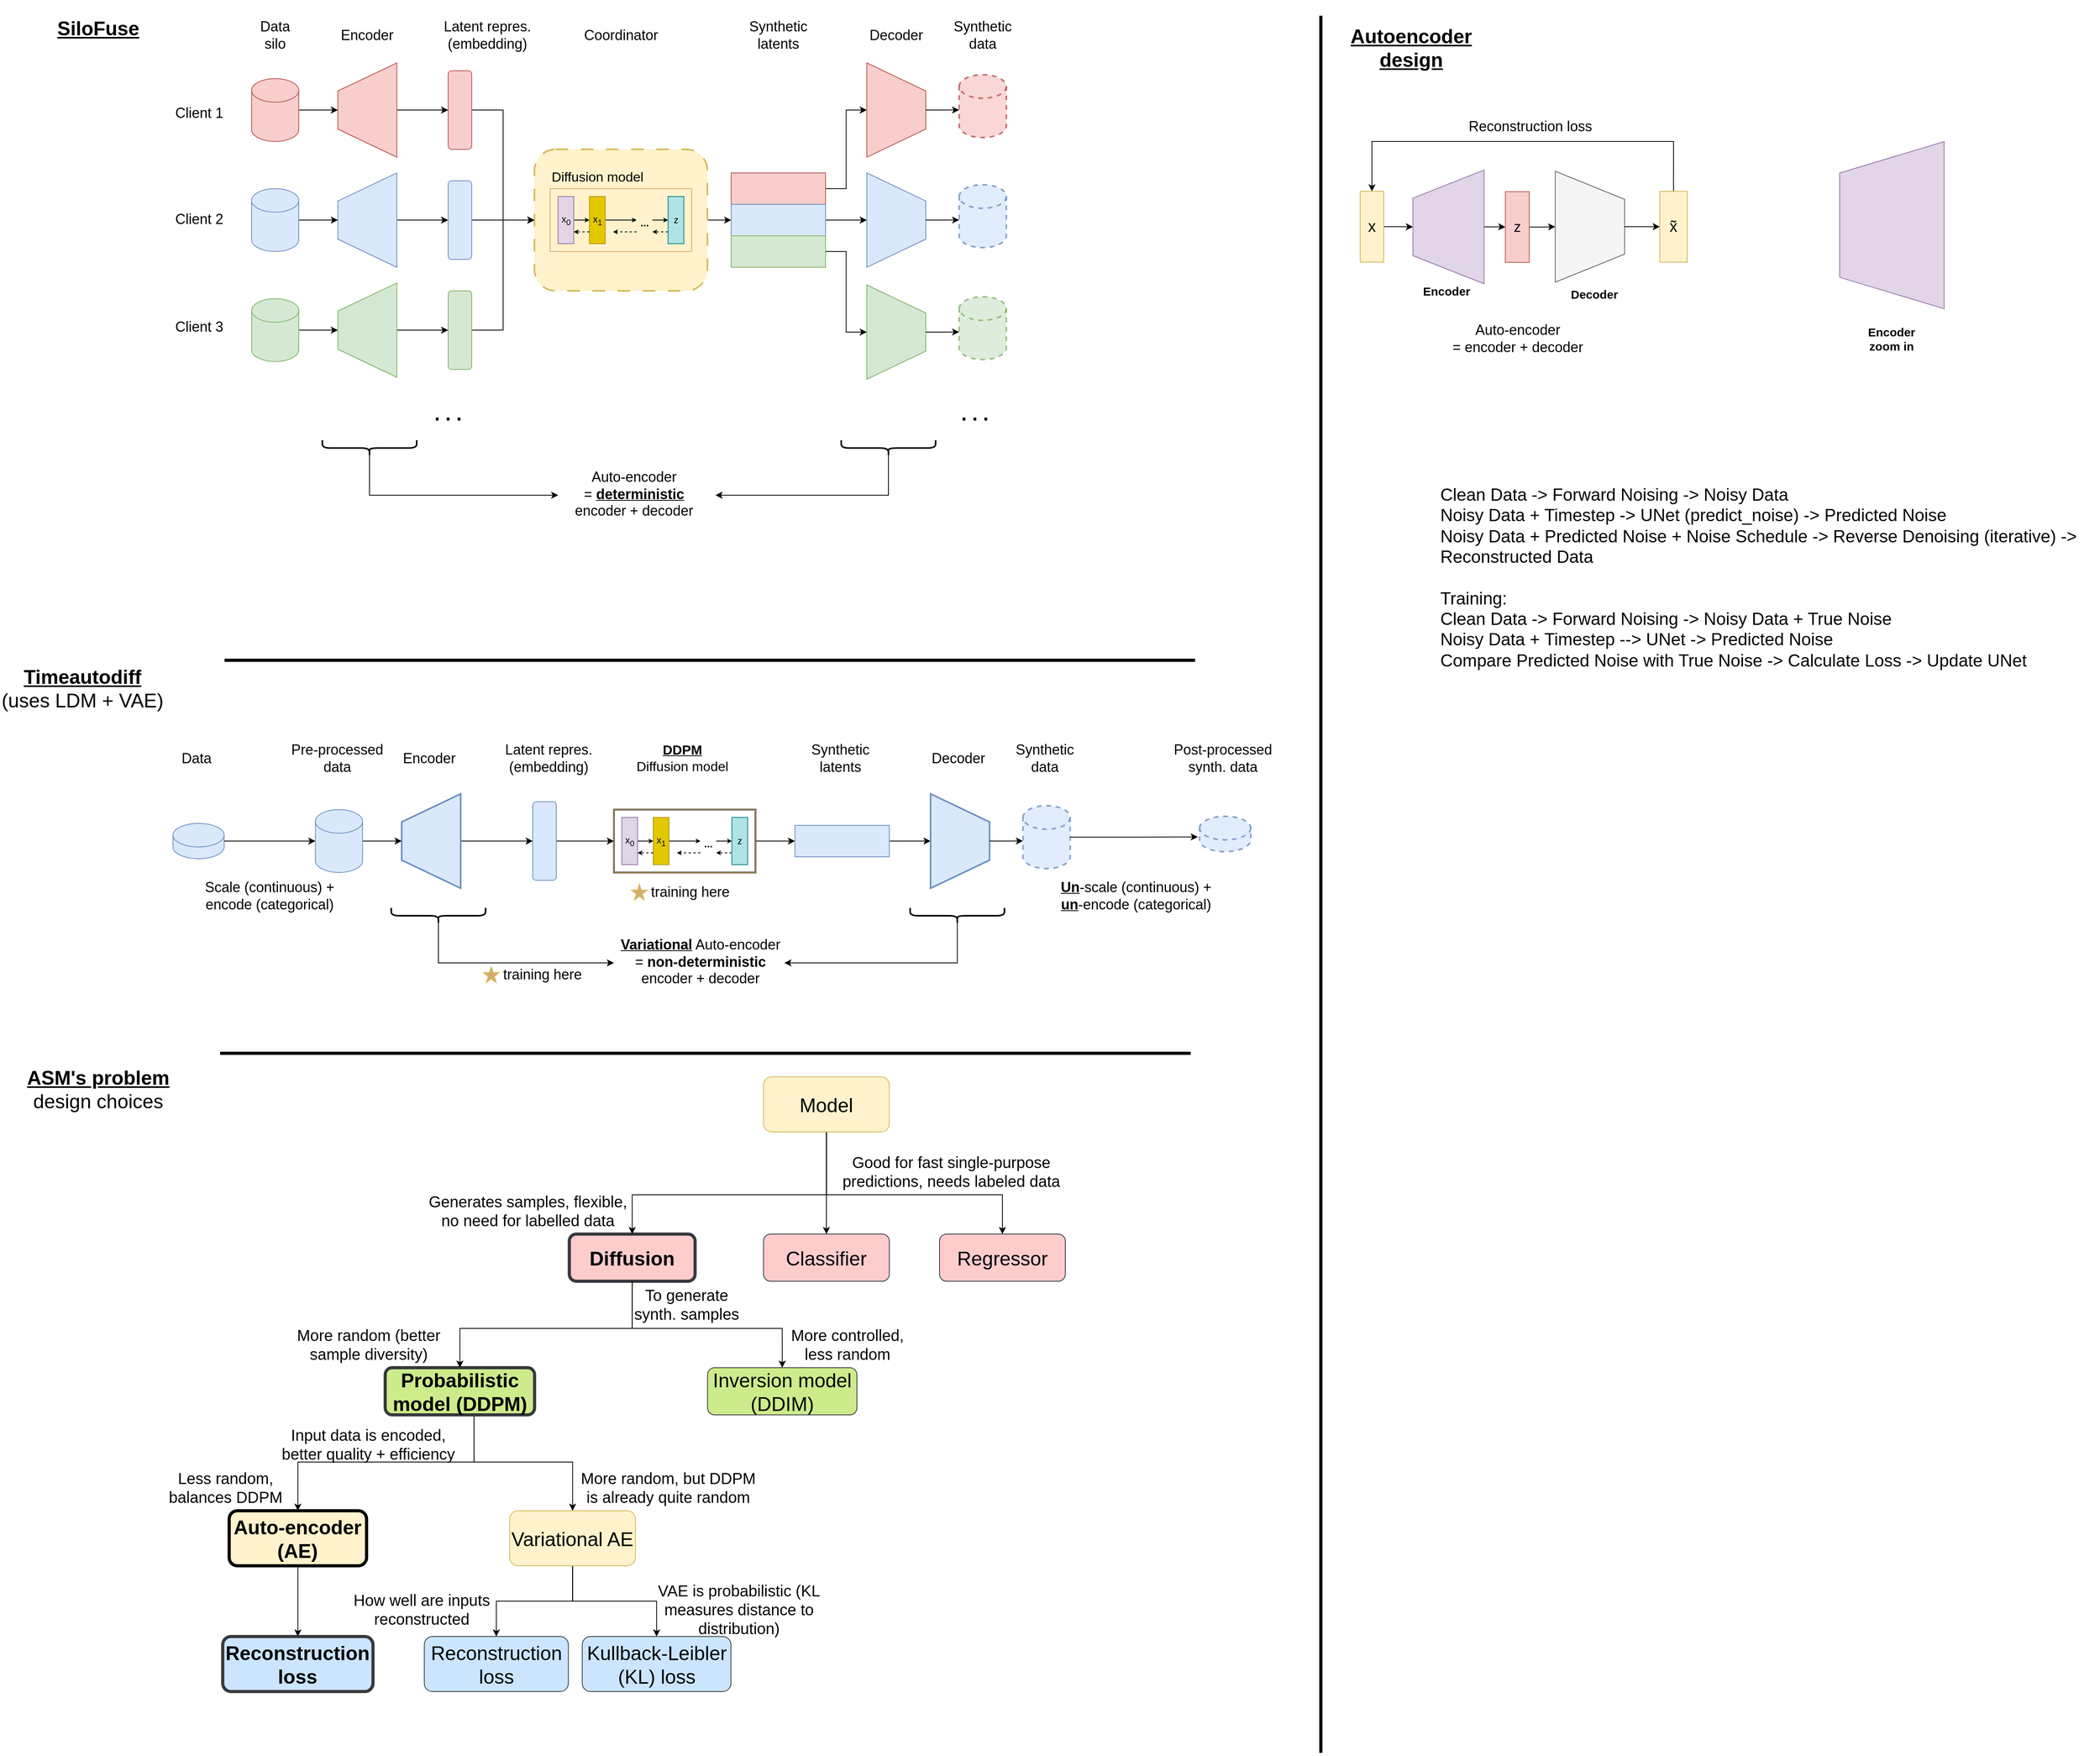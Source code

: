 <mxfile version="26.2.15">
  <diagram name="Page-1" id="JjwUheqJY2ZCm73Q5_2k">
    <mxGraphModel dx="1098" dy="3073" grid="1" gridSize="10" guides="1" tooltips="1" connect="1" arrows="1" fold="1" page="1" pageScale="1" pageWidth="3300" pageHeight="2339" math="0" shadow="0">
      <root>
        <mxCell id="0" />
        <mxCell id="1" parent="0" />
        <mxCell id="StZCGAJTF5gD0mND2wx7-11" style="edgeStyle=orthogonalEdgeStyle;rounded=0;orthogonalLoop=1;jettySize=auto;html=1;exitX=0.5;exitY=1;exitDx=0;exitDy=0;entryX=0;entryY=0.5;entryDx=0;entryDy=0;" parent="1" source="StZCGAJTF5gD0mND2wx7-1" target="StZCGAJTF5gD0mND2wx7-3" edge="1">
          <mxGeometry relative="1" as="geometry" />
        </mxCell>
        <mxCell id="StZCGAJTF5gD0mND2wx7-1" value="" style="shape=trapezoid;perimeter=trapezoidPerimeter;whiteSpace=wrap;html=1;fixedSize=1;fillColor=#f8cecc;rotation=-90;size=35.75;strokeColor=#b85450;" parent="1" vertex="1">
          <mxGeometry x="447.25" y="-2207.5" width="120" height="75" as="geometry" />
        </mxCell>
        <mxCell id="StZCGAJTF5gD0mND2wx7-10" style="edgeStyle=orthogonalEdgeStyle;rounded=0;orthogonalLoop=1;jettySize=auto;html=1;exitX=1;exitY=0.5;exitDx=0;exitDy=0;exitPerimeter=0;entryX=0.5;entryY=0;entryDx=0;entryDy=0;" parent="1" source="StZCGAJTF5gD0mND2wx7-2" target="StZCGAJTF5gD0mND2wx7-1" edge="1">
          <mxGeometry relative="1" as="geometry" />
        </mxCell>
        <mxCell id="StZCGAJTF5gD0mND2wx7-2" value="" style="shape=cylinder3;whiteSpace=wrap;html=1;boundedLbl=1;backgroundOutline=1;size=15;fillColor=#f8cecc;strokeColor=#b85450;" parent="1" vertex="1">
          <mxGeometry x="360" y="-2210" width="60" height="80" as="geometry" />
        </mxCell>
        <mxCell id="StZCGAJTF5gD0mND2wx7-31" style="edgeStyle=orthogonalEdgeStyle;rounded=0;orthogonalLoop=1;jettySize=auto;html=1;exitX=1;exitY=0.5;exitDx=0;exitDy=0;entryX=0;entryY=0.5;entryDx=0;entryDy=0;" parent="1" source="StZCGAJTF5gD0mND2wx7-3" target="StZCGAJTF5gD0mND2wx7-4" edge="1">
          <mxGeometry relative="1" as="geometry" />
        </mxCell>
        <mxCell id="StZCGAJTF5gD0mND2wx7-3" value="" style="rounded=1;whiteSpace=wrap;html=1;fillColor=#f8cecc;strokeColor=#b85450;" parent="1" vertex="1">
          <mxGeometry x="610" y="-2220" width="30" height="100" as="geometry" />
        </mxCell>
        <mxCell id="StZCGAJTF5gD0mND2wx7-32" style="edgeStyle=orthogonalEdgeStyle;rounded=0;orthogonalLoop=1;jettySize=auto;html=1;entryX=0;entryY=0.5;entryDx=0;entryDy=0;" parent="1" source="StZCGAJTF5gD0mND2wx7-4" target="StZCGAJTF5gD0mND2wx7-6" edge="1">
          <mxGeometry relative="1" as="geometry" />
        </mxCell>
        <mxCell id="StZCGAJTF5gD0mND2wx7-4" value="" style="rounded=1;whiteSpace=wrap;html=1;fillColor=#fff2cc;strokeColor=#d6b656;strokeWidth=2;dashed=1;dashPattern=8 8;" parent="1" vertex="1">
          <mxGeometry x="719.75" y="-2120" width="220" height="180" as="geometry" />
        </mxCell>
        <mxCell id="StZCGAJTF5gD0mND2wx7-34" style="edgeStyle=orthogonalEdgeStyle;rounded=0;orthogonalLoop=1;jettySize=auto;html=1;exitX=1;exitY=0.5;exitDx=0;exitDy=0;entryX=0.5;entryY=1;entryDx=0;entryDy=0;" parent="1" source="StZCGAJTF5gD0mND2wx7-5" target="StZCGAJTF5gD0mND2wx7-8" edge="1">
          <mxGeometry relative="1" as="geometry" />
        </mxCell>
        <mxCell id="StZCGAJTF5gD0mND2wx7-5" value="" style="rounded=0;whiteSpace=wrap;html=1;fillColor=#f8cecc;strokeColor=#b85450;" parent="1" vertex="1">
          <mxGeometry x="970" y="-2090" width="120" height="40" as="geometry" />
        </mxCell>
        <mxCell id="StZCGAJTF5gD0mND2wx7-33" style="edgeStyle=orthogonalEdgeStyle;rounded=0;orthogonalLoop=1;jettySize=auto;html=1;entryX=0.5;entryY=1;entryDx=0;entryDy=0;" parent="1" source="StZCGAJTF5gD0mND2wx7-6" target="StZCGAJTF5gD0mND2wx7-23" edge="1">
          <mxGeometry relative="1" as="geometry" />
        </mxCell>
        <mxCell id="StZCGAJTF5gD0mND2wx7-6" value="" style="rounded=0;whiteSpace=wrap;html=1;fillColor=#dae8fc;strokeColor=#6c8ebf;" parent="1" vertex="1">
          <mxGeometry x="970" y="-2050" width="120" height="40" as="geometry" />
        </mxCell>
        <mxCell id="StZCGAJTF5gD0mND2wx7-7" value="" style="rounded=0;whiteSpace=wrap;html=1;fillColor=#d5e8d4;strokeColor=#82b366;" parent="1" vertex="1">
          <mxGeometry x="970" y="-2010" width="120" height="40" as="geometry" />
        </mxCell>
        <mxCell id="StZCGAJTF5gD0mND2wx7-8" value="" style="shape=trapezoid;perimeter=trapezoidPerimeter;whiteSpace=wrap;html=1;fixedSize=1;fillColor=#f8cecc;rotation=90;size=35.75;strokeColor=#b85450;" parent="1" vertex="1">
          <mxGeometry x="1120" y="-2207.5" width="120" height="75" as="geometry" />
        </mxCell>
        <mxCell id="StZCGAJTF5gD0mND2wx7-9" value="" style="shape=cylinder3;whiteSpace=wrap;html=1;boundedLbl=1;backgroundOutline=1;size=15;fillColor=#f8cecc;strokeColor=#b85450;strokeWidth=2;dashed=1;opacity=80;" parent="1" vertex="1">
          <mxGeometry x="1260" y="-2215" width="60" height="80" as="geometry" />
        </mxCell>
        <mxCell id="StZCGAJTF5gD0mND2wx7-12" style="edgeStyle=orthogonalEdgeStyle;rounded=0;orthogonalLoop=1;jettySize=auto;html=1;exitX=0.5;exitY=0;exitDx=0;exitDy=0;entryX=0;entryY=0.561;entryDx=0;entryDy=0;entryPerimeter=0;" parent="1" source="StZCGAJTF5gD0mND2wx7-8" target="StZCGAJTF5gD0mND2wx7-9" edge="1">
          <mxGeometry relative="1" as="geometry" />
        </mxCell>
        <mxCell id="StZCGAJTF5gD0mND2wx7-13" style="edgeStyle=orthogonalEdgeStyle;rounded=0;orthogonalLoop=1;jettySize=auto;html=1;exitX=0.5;exitY=1;exitDx=0;exitDy=0;entryX=0;entryY=0.5;entryDx=0;entryDy=0;" parent="1" source="StZCGAJTF5gD0mND2wx7-14" target="StZCGAJTF5gD0mND2wx7-17" edge="1">
          <mxGeometry relative="1" as="geometry" />
        </mxCell>
        <mxCell id="StZCGAJTF5gD0mND2wx7-14" value="" style="shape=trapezoid;perimeter=trapezoidPerimeter;whiteSpace=wrap;html=1;fixedSize=1;fillColor=#dae8fc;rotation=-90;size=35.75;strokeColor=#6c8ebf;" parent="1" vertex="1">
          <mxGeometry x="447.25" y="-2067.5" width="120" height="75" as="geometry" />
        </mxCell>
        <mxCell id="StZCGAJTF5gD0mND2wx7-15" style="edgeStyle=orthogonalEdgeStyle;rounded=0;orthogonalLoop=1;jettySize=auto;html=1;exitX=1;exitY=0.5;exitDx=0;exitDy=0;exitPerimeter=0;entryX=0.5;entryY=0;entryDx=0;entryDy=0;" parent="1" source="StZCGAJTF5gD0mND2wx7-16" target="StZCGAJTF5gD0mND2wx7-14" edge="1">
          <mxGeometry relative="1" as="geometry" />
        </mxCell>
        <mxCell id="StZCGAJTF5gD0mND2wx7-16" value="" style="shape=cylinder3;whiteSpace=wrap;html=1;boundedLbl=1;backgroundOutline=1;size=15;fillColor=#dae8fc;strokeColor=#6c8ebf;" parent="1" vertex="1">
          <mxGeometry x="360" y="-2070" width="60" height="80" as="geometry" />
        </mxCell>
        <mxCell id="StZCGAJTF5gD0mND2wx7-29" style="edgeStyle=orthogonalEdgeStyle;rounded=0;orthogonalLoop=1;jettySize=auto;html=1;exitX=1;exitY=0.5;exitDx=0;exitDy=0;entryX=0;entryY=0.5;entryDx=0;entryDy=0;" parent="1" source="StZCGAJTF5gD0mND2wx7-17" target="StZCGAJTF5gD0mND2wx7-4" edge="1">
          <mxGeometry relative="1" as="geometry" />
        </mxCell>
        <mxCell id="StZCGAJTF5gD0mND2wx7-17" value="" style="rounded=1;whiteSpace=wrap;html=1;fillColor=#dae8fc;strokeColor=#6c8ebf;" parent="1" vertex="1">
          <mxGeometry x="610" y="-2080" width="30" height="100" as="geometry" />
        </mxCell>
        <mxCell id="StZCGAJTF5gD0mND2wx7-18" style="edgeStyle=orthogonalEdgeStyle;rounded=0;orthogonalLoop=1;jettySize=auto;html=1;exitX=0.5;exitY=1;exitDx=0;exitDy=0;entryX=0;entryY=0.5;entryDx=0;entryDy=0;fillColor=#d5e8d4;strokeColor=#000000;" parent="1" source="StZCGAJTF5gD0mND2wx7-19" target="StZCGAJTF5gD0mND2wx7-22" edge="1">
          <mxGeometry relative="1" as="geometry" />
        </mxCell>
        <mxCell id="StZCGAJTF5gD0mND2wx7-19" value="" style="shape=trapezoid;perimeter=trapezoidPerimeter;whiteSpace=wrap;html=1;fixedSize=1;fillColor=#d5e8d4;rotation=-90;size=35.75;strokeColor=#82b366;" parent="1" vertex="1">
          <mxGeometry x="447.25" y="-1927.5" width="120" height="75" as="geometry" />
        </mxCell>
        <mxCell id="StZCGAJTF5gD0mND2wx7-20" style="edgeStyle=orthogonalEdgeStyle;rounded=0;orthogonalLoop=1;jettySize=auto;html=1;exitX=1;exitY=0.5;exitDx=0;exitDy=0;exitPerimeter=0;entryX=0.5;entryY=0;entryDx=0;entryDy=0;fillColor=#d5e8d4;strokeColor=#000000;" parent="1" source="StZCGAJTF5gD0mND2wx7-21" target="StZCGAJTF5gD0mND2wx7-19" edge="1">
          <mxGeometry relative="1" as="geometry" />
        </mxCell>
        <mxCell id="StZCGAJTF5gD0mND2wx7-21" value="" style="shape=cylinder3;whiteSpace=wrap;html=1;boundedLbl=1;backgroundOutline=1;size=15;fillColor=#d5e8d4;strokeColor=#82b366;" parent="1" vertex="1">
          <mxGeometry x="360" y="-1930" width="60" height="80" as="geometry" />
        </mxCell>
        <mxCell id="StZCGAJTF5gD0mND2wx7-30" style="edgeStyle=orthogonalEdgeStyle;rounded=0;orthogonalLoop=1;jettySize=auto;html=1;exitX=1;exitY=0.5;exitDx=0;exitDy=0;entryX=0;entryY=0.5;entryDx=0;entryDy=0;" parent="1" source="StZCGAJTF5gD0mND2wx7-22" target="StZCGAJTF5gD0mND2wx7-4" edge="1">
          <mxGeometry relative="1" as="geometry" />
        </mxCell>
        <mxCell id="StZCGAJTF5gD0mND2wx7-22" value="" style="rounded=1;whiteSpace=wrap;html=1;fillColor=#d5e8d4;strokeColor=#82b366;" parent="1" vertex="1">
          <mxGeometry x="610" y="-1940" width="30" height="100" as="geometry" />
        </mxCell>
        <mxCell id="StZCGAJTF5gD0mND2wx7-23" value="" style="shape=trapezoid;perimeter=trapezoidPerimeter;whiteSpace=wrap;html=1;fixedSize=1;fillColor=#dae8fc;rotation=90;size=35.75;strokeColor=#6c8ebf;" parent="1" vertex="1">
          <mxGeometry x="1120" y="-2067.5" width="120" height="75" as="geometry" />
        </mxCell>
        <mxCell id="StZCGAJTF5gD0mND2wx7-24" value="" style="shape=cylinder3;whiteSpace=wrap;html=1;boundedLbl=1;backgroundOutline=1;size=15;fillColor=#dae8fc;strokeColor=#6c8ebf;dashed=1;strokeWidth=2;opacity=80;" parent="1" vertex="1">
          <mxGeometry x="1260" y="-2075" width="60" height="80" as="geometry" />
        </mxCell>
        <mxCell id="StZCGAJTF5gD0mND2wx7-25" style="edgeStyle=orthogonalEdgeStyle;rounded=0;orthogonalLoop=1;jettySize=auto;html=1;exitX=0.5;exitY=0;exitDx=0;exitDy=0;entryX=0;entryY=0.561;entryDx=0;entryDy=0;entryPerimeter=0;" parent="1" source="StZCGAJTF5gD0mND2wx7-23" target="StZCGAJTF5gD0mND2wx7-24" edge="1">
          <mxGeometry relative="1" as="geometry" />
        </mxCell>
        <mxCell id="StZCGAJTF5gD0mND2wx7-26" value="" style="shape=trapezoid;perimeter=trapezoidPerimeter;whiteSpace=wrap;html=1;fixedSize=1;fillColor=#d5e8d4;rotation=90;size=35.75;strokeColor=#82b366;" parent="1" vertex="1">
          <mxGeometry x="1120" y="-1925" width="120" height="75" as="geometry" />
        </mxCell>
        <mxCell id="StZCGAJTF5gD0mND2wx7-27" value="" style="shape=cylinder3;whiteSpace=wrap;html=1;boundedLbl=1;backgroundOutline=1;size=15;fillColor=#d5e8d4;strokeColor=#82b366;dashed=1;strokeWidth=2;opacity=80;" parent="1" vertex="1">
          <mxGeometry x="1260" y="-1932.5" width="60" height="80" as="geometry" />
        </mxCell>
        <mxCell id="StZCGAJTF5gD0mND2wx7-28" style="edgeStyle=orthogonalEdgeStyle;rounded=0;orthogonalLoop=1;jettySize=auto;html=1;exitX=0.5;exitY=0;exitDx=0;exitDy=0;entryX=0;entryY=0.561;entryDx=0;entryDy=0;entryPerimeter=0;" parent="1" source="StZCGAJTF5gD0mND2wx7-26" target="StZCGAJTF5gD0mND2wx7-27" edge="1">
          <mxGeometry relative="1" as="geometry" />
        </mxCell>
        <mxCell id="StZCGAJTF5gD0mND2wx7-35" style="edgeStyle=orthogonalEdgeStyle;rounded=0;orthogonalLoop=1;jettySize=auto;html=1;exitX=1;exitY=0.5;exitDx=0;exitDy=0;entryX=0.5;entryY=1;entryDx=0;entryDy=0;" parent="1" source="StZCGAJTF5gD0mND2wx7-7" target="StZCGAJTF5gD0mND2wx7-26" edge="1">
          <mxGeometry relative="1" as="geometry" />
        </mxCell>
        <mxCell id="StZCGAJTF5gD0mND2wx7-37" value="&lt;font style=&quot;font-size: 18px;&quot;&gt;Data silo&lt;/font&gt;" style="text;html=1;align=center;verticalAlign=middle;whiteSpace=wrap;rounded=0;" parent="1" vertex="1">
          <mxGeometry x="360" y="-2280" width="60" height="30" as="geometry" />
        </mxCell>
        <mxCell id="StZCGAJTF5gD0mND2wx7-38" value="&lt;font style=&quot;font-size: 18px;&quot;&gt;Encoder&lt;/font&gt;" style="text;html=1;align=center;verticalAlign=middle;whiteSpace=wrap;rounded=0;" parent="1" vertex="1">
          <mxGeometry x="447.25" y="-2280" width="120" height="30" as="geometry" />
        </mxCell>
        <mxCell id="StZCGAJTF5gD0mND2wx7-39" value="&lt;font style=&quot;font-size: 18px;&quot;&gt;Latent repres. (embedding)&lt;/font&gt;" style="text;html=1;align=center;verticalAlign=middle;whiteSpace=wrap;rounded=0;" parent="1" vertex="1">
          <mxGeometry x="599.75" y="-2280" width="120" height="30" as="geometry" />
        </mxCell>
        <mxCell id="StZCGAJTF5gD0mND2wx7-40" value="&lt;font style=&quot;font-size: 18px;&quot;&gt;Coordinator&lt;/font&gt;" style="text;html=1;align=center;verticalAlign=middle;whiteSpace=wrap;rounded=0;" parent="1" vertex="1">
          <mxGeometry x="769.75" y="-2280" width="120" height="30" as="geometry" />
        </mxCell>
        <mxCell id="StZCGAJTF5gD0mND2wx7-41" value="&lt;font style=&quot;font-size: 18px;&quot;&gt;Synthetic latents&lt;/font&gt;" style="text;html=1;align=center;verticalAlign=middle;whiteSpace=wrap;rounded=0;" parent="1" vertex="1">
          <mxGeometry x="970" y="-2280" width="120" height="30" as="geometry" />
        </mxCell>
        <mxCell id="StZCGAJTF5gD0mND2wx7-42" value="&lt;font style=&quot;font-size: 18px;&quot;&gt;Decoder&lt;/font&gt;" style="text;html=1;align=center;verticalAlign=middle;whiteSpace=wrap;rounded=0;" parent="1" vertex="1">
          <mxGeometry x="1120" y="-2280" width="120" height="30" as="geometry" />
        </mxCell>
        <mxCell id="StZCGAJTF5gD0mND2wx7-43" value="&lt;font style=&quot;font-size: 18px;&quot;&gt;Synthetic data&lt;/font&gt;" style="text;html=1;align=center;verticalAlign=middle;whiteSpace=wrap;rounded=0;" parent="1" vertex="1">
          <mxGeometry x="1235" y="-2280" width="110" height="30" as="geometry" />
        </mxCell>
        <mxCell id="StZCGAJTF5gD0mND2wx7-45" value="&lt;font style=&quot;font-size: 18px;&quot;&gt;Auto-encoder&lt;/font&gt;&lt;div&gt;&lt;font style=&quot;font-size: 18px;&quot;&gt;= encoder + decoder&lt;/font&gt;&lt;/div&gt;" style="text;html=1;align=center;verticalAlign=middle;whiteSpace=wrap;rounded=0;" parent="1" vertex="1">
          <mxGeometry x="1883.59" y="-1904.67" width="172.56" height="52.17" as="geometry" />
        </mxCell>
        <mxCell id="StZCGAJTF5gD0mND2wx7-55" value="&lt;font style=&quot;font-size: 25px;&quot;&gt;&lt;b style=&quot;&quot;&gt;. . .&lt;/b&gt;&lt;/font&gt;" style="text;html=1;align=center;verticalAlign=middle;whiteSpace=wrap;rounded=0;" parent="1" vertex="1">
          <mxGeometry x="580" y="-1800" width="60" height="30" as="geometry" />
        </mxCell>
        <mxCell id="StZCGAJTF5gD0mND2wx7-56" value="&lt;font style=&quot;font-size: 25px;&quot;&gt;&lt;b style=&quot;&quot;&gt;. . .&lt;/b&gt;&lt;/font&gt;" style="text;html=1;align=center;verticalAlign=middle;whiteSpace=wrap;rounded=0;" parent="1" vertex="1">
          <mxGeometry x="1250" y="-1800" width="60" height="30" as="geometry" />
        </mxCell>
        <mxCell id="StZCGAJTF5gD0mND2wx7-71" value="" style="group" parent="1" vertex="1" connectable="0">
          <mxGeometry x="739.75" y="-2070" width="180" height="80" as="geometry" />
        </mxCell>
        <mxCell id="StZCGAJTF5gD0mND2wx7-69" value="" style="rounded=0;whiteSpace=wrap;html=1;fillColor=none;strokeColor=#D5AE6B;" parent="StZCGAJTF5gD0mND2wx7-71" vertex="1">
          <mxGeometry width="180" height="80" as="geometry" />
        </mxCell>
        <mxCell id="StZCGAJTF5gD0mND2wx7-62" style="edgeStyle=orthogonalEdgeStyle;rounded=0;orthogonalLoop=1;jettySize=auto;html=1;entryX=0;entryY=0.5;entryDx=0;entryDy=0;startSize=6;endSize=3;" parent="StZCGAJTF5gD0mND2wx7-71" source="StZCGAJTF5gD0mND2wx7-57" target="StZCGAJTF5gD0mND2wx7-58" edge="1">
          <mxGeometry relative="1" as="geometry" />
        </mxCell>
        <mxCell id="StZCGAJTF5gD0mND2wx7-57" value="x&lt;sub&gt;0&lt;/sub&gt;" style="rounded=0;whiteSpace=wrap;html=1;fillColor=#e1d5e7;strokeColor=#9673a6;" parent="StZCGAJTF5gD0mND2wx7-71" vertex="1">
          <mxGeometry x="10" y="10" width="20" height="60" as="geometry" />
        </mxCell>
        <mxCell id="StZCGAJTF5gD0mND2wx7-63" style="edgeStyle=orthogonalEdgeStyle;rounded=0;orthogonalLoop=1;jettySize=auto;html=1;entryX=0;entryY=0.5;entryDx=0;entryDy=0;endSize=3;" parent="StZCGAJTF5gD0mND2wx7-71" source="StZCGAJTF5gD0mND2wx7-58" edge="1">
          <mxGeometry relative="1" as="geometry">
            <mxPoint x="110" y="40" as="targetPoint" />
          </mxGeometry>
        </mxCell>
        <mxCell id="StZCGAJTF5gD0mND2wx7-58" value="x&lt;sub&gt;1&lt;/sub&gt;" style="rounded=0;whiteSpace=wrap;html=1;fillColor=#e3c800;strokeColor=#B09500;fontColor=#000000;" parent="StZCGAJTF5gD0mND2wx7-71" vertex="1">
          <mxGeometry x="50" y="10" width="20" height="60" as="geometry" />
        </mxCell>
        <mxCell id="StZCGAJTF5gD0mND2wx7-64" style="edgeStyle=orthogonalEdgeStyle;rounded=0;orthogonalLoop=1;jettySize=auto;html=1;exitX=1;exitY=0.5;exitDx=0;exitDy=0;entryX=0;entryY=0.5;entryDx=0;entryDy=0;endSize=3;" parent="StZCGAJTF5gD0mND2wx7-71" target="StZCGAJTF5gD0mND2wx7-60" edge="1">
          <mxGeometry relative="1" as="geometry">
            <mxPoint x="130" y="40" as="sourcePoint" />
          </mxGeometry>
        </mxCell>
        <mxCell id="StZCGAJTF5gD0mND2wx7-66" style="edgeStyle=orthogonalEdgeStyle;rounded=0;orthogonalLoop=1;jettySize=auto;html=1;exitX=0;exitY=0.75;exitDx=0;exitDy=0;dashed=1;endSize=3;" parent="StZCGAJTF5gD0mND2wx7-71" edge="1">
          <mxGeometry relative="1" as="geometry">
            <mxPoint x="130" y="54.957" as="targetPoint" />
            <mxPoint x="150" y="55" as="sourcePoint" />
          </mxGeometry>
        </mxCell>
        <mxCell id="StZCGAJTF5gD0mND2wx7-60" value="z" style="rounded=0;whiteSpace=wrap;html=1;fillColor=#b0e3e6;strokeColor=#0e8088;" parent="StZCGAJTF5gD0mND2wx7-71" vertex="1">
          <mxGeometry x="150" y="10" width="20" height="60" as="geometry" />
        </mxCell>
        <mxCell id="StZCGAJTF5gD0mND2wx7-65" value="&lt;font style=&quot;font-size: 13px;&quot;&gt;&lt;b style=&quot;&quot;&gt;...&lt;/b&gt;&lt;/font&gt;" style="text;html=1;align=center;verticalAlign=middle;whiteSpace=wrap;rounded=0;" parent="StZCGAJTF5gD0mND2wx7-71" vertex="1">
          <mxGeometry x="110" y="30" width="20" height="25" as="geometry" />
        </mxCell>
        <mxCell id="StZCGAJTF5gD0mND2wx7-67" style="edgeStyle=orthogonalEdgeStyle;rounded=0;orthogonalLoop=1;jettySize=auto;html=1;dashed=1;endSize=3;" parent="StZCGAJTF5gD0mND2wx7-71" edge="1">
          <mxGeometry relative="1" as="geometry">
            <mxPoint x="80" y="54.997" as="targetPoint" />
            <mxPoint x="110" y="55" as="sourcePoint" />
          </mxGeometry>
        </mxCell>
        <mxCell id="StZCGAJTF5gD0mND2wx7-68" style="edgeStyle=orthogonalEdgeStyle;rounded=0;orthogonalLoop=1;jettySize=auto;html=1;exitX=0;exitY=0.75;exitDx=0;exitDy=0;dashed=1;endSize=3;" parent="StZCGAJTF5gD0mND2wx7-71" edge="1">
          <mxGeometry relative="1" as="geometry">
            <mxPoint x="30" y="54.997" as="targetPoint" />
            <mxPoint x="50" y="55.04" as="sourcePoint" />
          </mxGeometry>
        </mxCell>
        <mxCell id="StZCGAJTF5gD0mND2wx7-72" value="&lt;font style=&quot;line-height: 100%; font-size: 17px;&quot;&gt;Diffusion model&lt;/font&gt;" style="text;html=1;align=center;verticalAlign=middle;whiteSpace=wrap;rounded=0;" parent="1" vertex="1">
          <mxGeometry x="739.75" y="-2100" width="120.25" height="30" as="geometry" />
        </mxCell>
        <mxCell id="StZCGAJTF5gD0mND2wx7-73" value="&lt;font style=&quot;font-size: 18px;&quot;&gt;Client 1&lt;/font&gt;" style="text;html=1;align=center;verticalAlign=middle;whiteSpace=wrap;rounded=0;" parent="1" vertex="1">
          <mxGeometry x="260" y="-2181.25" width="67.37" height="30" as="geometry" />
        </mxCell>
        <mxCell id="StZCGAJTF5gD0mND2wx7-74" value="&lt;font style=&quot;font-size: 18px;&quot;&gt;Client 2&lt;/font&gt;" style="text;html=1;align=center;verticalAlign=middle;whiteSpace=wrap;rounded=0;" parent="1" vertex="1">
          <mxGeometry x="260" y="-2046.25" width="67.37" height="30" as="geometry" />
        </mxCell>
        <mxCell id="StZCGAJTF5gD0mND2wx7-75" value="&lt;font style=&quot;font-size: 18px;&quot;&gt;Client 3&lt;/font&gt;" style="text;html=1;align=center;verticalAlign=middle;whiteSpace=wrap;rounded=0;" parent="1" vertex="1">
          <mxGeometry x="260" y="-1908.75" width="67.37" height="30" as="geometry" />
        </mxCell>
        <mxCell id="ApuEfaeunSIdCrskBRzv-7" style="edgeStyle=orthogonalEdgeStyle;rounded=0;orthogonalLoop=1;jettySize=auto;html=1;entryX=0.5;entryY=1;entryDx=0;entryDy=0;" edge="1" parent="1" source="FcWg5_FiKRuBWlP4FQt--7" target="StZCGAJTF5gD0mND2wx7-47">
          <mxGeometry relative="1" as="geometry" />
        </mxCell>
        <mxCell id="FcWg5_FiKRuBWlP4FQt--7" value="&lt;font style=&quot;font-size: 18px;&quot;&gt;z&lt;/font&gt;" style="rounded=0;whiteSpace=wrap;html=1;fillColor=#f8cecc;strokeColor=#b85450;" parent="1" vertex="1">
          <mxGeometry x="1954.69" y="-2066.14" width="30.36" height="90" as="geometry" />
        </mxCell>
        <mxCell id="ApuEfaeunSIdCrskBRzv-3" style="edgeStyle=orthogonalEdgeStyle;rounded=0;orthogonalLoop=1;jettySize=auto;html=1;entryX=0.5;entryY=0;entryDx=0;entryDy=0;" edge="1" parent="1" source="FcWg5_FiKRuBWlP4FQt--10" target="StZCGAJTF5gD0mND2wx7-46">
          <mxGeometry relative="1" as="geometry" />
        </mxCell>
        <mxCell id="FcWg5_FiKRuBWlP4FQt--10" value="&lt;font style=&quot;font-size: 20px;&quot;&gt;x&lt;/font&gt;" style="rounded=0;whiteSpace=wrap;html=1;fillColor=#fff2cc;strokeColor=#d6b656;fontSize=18;" parent="1" vertex="1">
          <mxGeometry x="1770" y="-2066.57" width="30" height="90" as="geometry" />
        </mxCell>
        <mxCell id="FcWg5_FiKRuBWlP4FQt--15" style="edgeStyle=orthogonalEdgeStyle;rounded=0;orthogonalLoop=1;jettySize=auto;html=1;exitX=0.1;exitY=0.5;exitDx=0;exitDy=0;exitPerimeter=0;" parent="1" source="FcWg5_FiKRuBWlP4FQt--12" edge="1">
          <mxGeometry relative="1" as="geometry">
            <mxPoint x="750" y="-1680" as="targetPoint" />
            <Array as="points">
              <mxPoint x="510" y="-1680" />
            </Array>
          </mxGeometry>
        </mxCell>
        <mxCell id="FcWg5_FiKRuBWlP4FQt--12" value="" style="shape=curlyBracket;whiteSpace=wrap;html=1;rounded=1;labelPosition=left;verticalLabelPosition=middle;align=right;verticalAlign=middle;rotation=-90;strokeWidth=2;" parent="1" vertex="1">
          <mxGeometry x="500" y="-1800" width="20" height="120" as="geometry" />
        </mxCell>
        <mxCell id="FcWg5_FiKRuBWlP4FQt--16" style="edgeStyle=orthogonalEdgeStyle;rounded=0;orthogonalLoop=1;jettySize=auto;html=1;exitX=0.1;exitY=0.5;exitDx=0;exitDy=0;exitPerimeter=0;" parent="1" source="FcWg5_FiKRuBWlP4FQt--14" edge="1">
          <mxGeometry relative="1" as="geometry">
            <mxPoint x="950" y="-1680" as="targetPoint" />
            <Array as="points">
              <mxPoint x="1170" y="-1680" />
            </Array>
          </mxGeometry>
        </mxCell>
        <mxCell id="FcWg5_FiKRuBWlP4FQt--14" value="" style="shape=curlyBracket;whiteSpace=wrap;html=1;rounded=1;labelPosition=left;verticalLabelPosition=middle;align=right;verticalAlign=middle;rotation=-90;strokeWidth=2;" parent="1" vertex="1">
          <mxGeometry x="1160" y="-1800" width="20" height="120" as="geometry" />
        </mxCell>
        <mxCell id="FcWg5_FiKRuBWlP4FQt--17" value="&lt;font style=&quot;font-size: 18px;&quot;&gt;Auto-encoder&lt;/font&gt;&lt;div&gt;&lt;font style=&quot;font-size: 18px;&quot;&gt;= &lt;b&gt;&lt;u&gt;deterministic&lt;/u&gt;&lt;/b&gt; encoder + decoder&lt;/font&gt;&lt;/div&gt;" style="text;html=1;align=center;verticalAlign=middle;whiteSpace=wrap;rounded=0;" parent="1" vertex="1">
          <mxGeometry x="759.75" y="-1707.34" width="172.56" height="52.17" as="geometry" />
        </mxCell>
        <mxCell id="FcWg5_FiKRuBWlP4FQt--27" style="edgeStyle=orthogonalEdgeStyle;rounded=0;orthogonalLoop=1;jettySize=auto;html=1;entryX=0;entryY=0.5;entryDx=0;entryDy=0;exitX=1;exitY=0.5;exitDx=0;exitDy=0;" parent="1" source="FcWg5_FiKRuBWlP4FQt--64" target="FcWg5_FiKRuBWlP4FQt--32" edge="1">
          <mxGeometry relative="1" as="geometry">
            <mxPoint x="1020.89" y="-1239.968" as="sourcePoint" />
          </mxGeometry>
        </mxCell>
        <mxCell id="FcWg5_FiKRuBWlP4FQt--31" style="edgeStyle=orthogonalEdgeStyle;rounded=0;orthogonalLoop=1;jettySize=auto;html=1;entryX=0.5;entryY=1;entryDx=0;entryDy=0;" parent="1" source="FcWg5_FiKRuBWlP4FQt--32" target="FcWg5_FiKRuBWlP4FQt--49" edge="1">
          <mxGeometry relative="1" as="geometry" />
        </mxCell>
        <mxCell id="FcWg5_FiKRuBWlP4FQt--32" value="" style="rounded=0;whiteSpace=wrap;html=1;fillColor=#dae8fc;strokeColor=#6c8ebf;" parent="1" vertex="1">
          <mxGeometry x="1051.14" y="-1260" width="120" height="40" as="geometry" />
        </mxCell>
        <mxCell id="FcWg5_FiKRuBWlP4FQt--37" style="edgeStyle=orthogonalEdgeStyle;rounded=0;orthogonalLoop=1;jettySize=auto;html=1;exitX=0.5;exitY=1;exitDx=0;exitDy=0;entryX=0;entryY=0.5;entryDx=0;entryDy=0;" parent="1" source="FcWg5_FiKRuBWlP4FQt--38" target="FcWg5_FiKRuBWlP4FQt--42" edge="1">
          <mxGeometry relative="1" as="geometry" />
        </mxCell>
        <mxCell id="FcWg5_FiKRuBWlP4FQt--38" value="" style="shape=trapezoid;perimeter=trapezoidPerimeter;whiteSpace=wrap;html=1;fixedSize=1;fillColor=#dae8fc;rotation=-90;size=35.75;strokeColor=#6c8ebf;strokeWidth=2;" parent="1" vertex="1">
          <mxGeometry x="528.39" y="-1277.5" width="120" height="75" as="geometry" />
        </mxCell>
        <mxCell id="FcWg5_FiKRuBWlP4FQt--39" style="edgeStyle=orthogonalEdgeStyle;rounded=0;orthogonalLoop=1;jettySize=auto;html=1;exitX=1;exitY=0.5;exitDx=0;exitDy=0;exitPerimeter=0;entryX=0.5;entryY=0;entryDx=0;entryDy=0;" parent="1" source="FcWg5_FiKRuBWlP4FQt--40" target="FcWg5_FiKRuBWlP4FQt--38" edge="1">
          <mxGeometry relative="1" as="geometry" />
        </mxCell>
        <mxCell id="FcWg5_FiKRuBWlP4FQt--40" value="" style="shape=cylinder3;whiteSpace=wrap;html=1;boundedLbl=1;backgroundOutline=1;size=15;fillColor=#dae8fc;strokeColor=#6c8ebf;" parent="1" vertex="1">
          <mxGeometry x="441.14" y="-1280" width="60" height="80" as="geometry" />
        </mxCell>
        <mxCell id="FcWg5_FiKRuBWlP4FQt--41" style="edgeStyle=orthogonalEdgeStyle;rounded=0;orthogonalLoop=1;jettySize=auto;html=1;exitX=1;exitY=0.5;exitDx=0;exitDy=0;entryX=0;entryY=0.5;entryDx=0;entryDy=0;" parent="1" source="FcWg5_FiKRuBWlP4FQt--42" target="FcWg5_FiKRuBWlP4FQt--64" edge="1">
          <mxGeometry relative="1" as="geometry">
            <mxPoint x="800.89" y="-1240" as="targetPoint" />
          </mxGeometry>
        </mxCell>
        <mxCell id="FcWg5_FiKRuBWlP4FQt--42" value="" style="rounded=1;whiteSpace=wrap;html=1;fillColor=#dae8fc;strokeColor=#6c8ebf;" parent="1" vertex="1">
          <mxGeometry x="717.61" y="-1290" width="30" height="100" as="geometry" />
        </mxCell>
        <mxCell id="FcWg5_FiKRuBWlP4FQt--49" value="" style="shape=trapezoid;perimeter=trapezoidPerimeter;whiteSpace=wrap;html=1;fixedSize=1;fillColor=#dae8fc;rotation=90;size=35.75;strokeColor=#6c8ebf;strokeWidth=2;" parent="1" vertex="1">
          <mxGeometry x="1201.14" y="-1277.5" width="120" height="75" as="geometry" />
        </mxCell>
        <mxCell id="FcWg5_FiKRuBWlP4FQt--50" value="" style="shape=cylinder3;whiteSpace=wrap;html=1;boundedLbl=1;backgroundOutline=1;size=15;fillColor=#dae8fc;strokeColor=#6c8ebf;dashed=1;strokeWidth=2;opacity=80;" parent="1" vertex="1">
          <mxGeometry x="1341.14" y="-1285" width="60" height="80" as="geometry" />
        </mxCell>
        <mxCell id="FcWg5_FiKRuBWlP4FQt--51" style="edgeStyle=orthogonalEdgeStyle;rounded=0;orthogonalLoop=1;jettySize=auto;html=1;exitX=0.5;exitY=0;exitDx=0;exitDy=0;entryX=0;entryY=0.561;entryDx=0;entryDy=0;entryPerimeter=0;" parent="1" source="FcWg5_FiKRuBWlP4FQt--49" target="FcWg5_FiKRuBWlP4FQt--50" edge="1">
          <mxGeometry relative="1" as="geometry" />
        </mxCell>
        <mxCell id="FcWg5_FiKRuBWlP4FQt--56" value="&lt;font style=&quot;font-size: 18px;&quot;&gt;Pre-processed&lt;br&gt;data&lt;/font&gt;" style="text;html=1;align=center;verticalAlign=middle;whiteSpace=wrap;rounded=0;" parent="1" vertex="1">
          <mxGeometry x="401.81" y="-1360" width="133.53" height="30" as="geometry" />
        </mxCell>
        <mxCell id="FcWg5_FiKRuBWlP4FQt--57" value="&lt;font style=&quot;font-size: 18px;&quot;&gt;Encoder&lt;/font&gt;" style="text;html=1;align=center;verticalAlign=middle;whiteSpace=wrap;rounded=0;" parent="1" vertex="1">
          <mxGeometry x="525.83" y="-1360" width="120" height="30" as="geometry" />
        </mxCell>
        <mxCell id="FcWg5_FiKRuBWlP4FQt--58" value="&lt;font style=&quot;font-size: 18px;&quot;&gt;Latent repres. (embedding)&lt;/font&gt;" style="text;html=1;align=center;verticalAlign=middle;whiteSpace=wrap;rounded=0;fontFamily=Helvetica;fontSize=12;fontColor=default;" parent="1" vertex="1">
          <mxGeometry x="678.33" y="-1360" width="120" height="30" as="geometry" />
        </mxCell>
        <mxCell id="FcWg5_FiKRuBWlP4FQt--59" value="&lt;span style=&quot;font-size: 17px;&quot;&gt;&lt;b&gt;&lt;u&gt;DDPM&lt;/u&gt;&lt;/b&gt; Diffusion model&lt;/span&gt;" style="text;html=1;align=center;verticalAlign=middle;whiteSpace=wrap;rounded=0;" parent="1" vertex="1">
          <mxGeometry x="848.33" y="-1360" width="120" height="30" as="geometry" />
        </mxCell>
        <mxCell id="FcWg5_FiKRuBWlP4FQt--60" value="&lt;font style=&quot;font-size: 18px;&quot;&gt;Synthetic latents&lt;/font&gt;" style="text;html=1;align=center;verticalAlign=middle;whiteSpace=wrap;rounded=0;" parent="1" vertex="1">
          <mxGeometry x="1048.58" y="-1360" width="120" height="30" as="geometry" />
        </mxCell>
        <mxCell id="FcWg5_FiKRuBWlP4FQt--61" value="&lt;font style=&quot;font-size: 18px;&quot;&gt;Decoder&lt;/font&gt;" style="text;html=1;align=center;verticalAlign=middle;whiteSpace=wrap;rounded=0;" parent="1" vertex="1">
          <mxGeometry x="1198.58" y="-1360" width="120" height="30" as="geometry" />
        </mxCell>
        <mxCell id="FcWg5_FiKRuBWlP4FQt--62" value="&lt;font style=&quot;font-size: 18px;&quot;&gt;Synthetic data&lt;/font&gt;" style="text;html=1;align=center;verticalAlign=middle;whiteSpace=wrap;rounded=0;" parent="1" vertex="1">
          <mxGeometry x="1313.58" y="-1360" width="110" height="30" as="geometry" />
        </mxCell>
        <mxCell id="FcWg5_FiKRuBWlP4FQt--63" value="" style="group;strokeWidth=2;strokeColor=default;" parent="1" vertex="1" connectable="0">
          <mxGeometry x="820.89" y="-1280" width="180" height="80" as="geometry" />
        </mxCell>
        <mxCell id="FcWg5_FiKRuBWlP4FQt--64" value="" style="rounded=0;whiteSpace=wrap;html=1;fillColor=none;strokeColor=#D5AE6B;" parent="FcWg5_FiKRuBWlP4FQt--63" vertex="1">
          <mxGeometry width="180" height="80" as="geometry" />
        </mxCell>
        <mxCell id="FcWg5_FiKRuBWlP4FQt--65" style="edgeStyle=orthogonalEdgeStyle;rounded=0;orthogonalLoop=1;jettySize=auto;html=1;entryX=0;entryY=0.5;entryDx=0;entryDy=0;startSize=6;endSize=3;" parent="FcWg5_FiKRuBWlP4FQt--63" source="FcWg5_FiKRuBWlP4FQt--66" target="FcWg5_FiKRuBWlP4FQt--68" edge="1">
          <mxGeometry relative="1" as="geometry" />
        </mxCell>
        <mxCell id="FcWg5_FiKRuBWlP4FQt--66" value="x&lt;sub&gt;0&lt;/sub&gt;" style="rounded=0;whiteSpace=wrap;html=1;fillColor=#e1d5e7;strokeColor=#9673a6;" parent="FcWg5_FiKRuBWlP4FQt--63" vertex="1">
          <mxGeometry x="10" y="10" width="20" height="60" as="geometry" />
        </mxCell>
        <mxCell id="FcWg5_FiKRuBWlP4FQt--67" style="edgeStyle=orthogonalEdgeStyle;rounded=0;orthogonalLoop=1;jettySize=auto;html=1;entryX=0;entryY=0.5;entryDx=0;entryDy=0;endSize=3;" parent="FcWg5_FiKRuBWlP4FQt--63" source="FcWg5_FiKRuBWlP4FQt--68" edge="1">
          <mxGeometry relative="1" as="geometry">
            <mxPoint x="110" y="40" as="targetPoint" />
          </mxGeometry>
        </mxCell>
        <mxCell id="FcWg5_FiKRuBWlP4FQt--68" value="x&lt;sub&gt;1&lt;/sub&gt;" style="rounded=0;whiteSpace=wrap;html=1;fillColor=#e3c800;strokeColor=#B09500;fontColor=#000000;" parent="FcWg5_FiKRuBWlP4FQt--63" vertex="1">
          <mxGeometry x="50" y="10" width="20" height="60" as="geometry" />
        </mxCell>
        <mxCell id="FcWg5_FiKRuBWlP4FQt--69" style="edgeStyle=orthogonalEdgeStyle;rounded=0;orthogonalLoop=1;jettySize=auto;html=1;exitX=1;exitY=0.5;exitDx=0;exitDy=0;entryX=0;entryY=0.5;entryDx=0;entryDy=0;endSize=3;" parent="FcWg5_FiKRuBWlP4FQt--63" target="FcWg5_FiKRuBWlP4FQt--71" edge="1">
          <mxGeometry relative="1" as="geometry">
            <mxPoint x="130" y="40" as="sourcePoint" />
          </mxGeometry>
        </mxCell>
        <mxCell id="FcWg5_FiKRuBWlP4FQt--70" style="edgeStyle=orthogonalEdgeStyle;rounded=0;orthogonalLoop=1;jettySize=auto;html=1;exitX=0;exitY=0.75;exitDx=0;exitDy=0;dashed=1;endSize=3;" parent="FcWg5_FiKRuBWlP4FQt--63" edge="1">
          <mxGeometry relative="1" as="geometry">
            <mxPoint x="130" y="54.957" as="targetPoint" />
            <mxPoint x="150" y="55" as="sourcePoint" />
          </mxGeometry>
        </mxCell>
        <mxCell id="FcWg5_FiKRuBWlP4FQt--71" value="z" style="rounded=0;whiteSpace=wrap;html=1;fillColor=#b0e3e6;strokeColor=#0e8088;" parent="FcWg5_FiKRuBWlP4FQt--63" vertex="1">
          <mxGeometry x="150" y="10" width="20" height="60" as="geometry" />
        </mxCell>
        <mxCell id="FcWg5_FiKRuBWlP4FQt--72" value="&lt;font style=&quot;font-size: 13px;&quot;&gt;&lt;b style=&quot;&quot;&gt;...&lt;/b&gt;&lt;/font&gt;" style="text;html=1;align=center;verticalAlign=middle;whiteSpace=wrap;rounded=0;" parent="FcWg5_FiKRuBWlP4FQt--63" vertex="1">
          <mxGeometry x="110" y="30" width="20" height="25" as="geometry" />
        </mxCell>
        <mxCell id="FcWg5_FiKRuBWlP4FQt--73" style="edgeStyle=orthogonalEdgeStyle;rounded=0;orthogonalLoop=1;jettySize=auto;html=1;dashed=1;endSize=3;" parent="FcWg5_FiKRuBWlP4FQt--63" edge="1">
          <mxGeometry relative="1" as="geometry">
            <mxPoint x="80" y="54.997" as="targetPoint" />
            <mxPoint x="110" y="55" as="sourcePoint" />
          </mxGeometry>
        </mxCell>
        <mxCell id="FcWg5_FiKRuBWlP4FQt--74" style="edgeStyle=orthogonalEdgeStyle;rounded=0;orthogonalLoop=1;jettySize=auto;html=1;exitX=0;exitY=0.75;exitDx=0;exitDy=0;dashed=1;endSize=3;" parent="FcWg5_FiKRuBWlP4FQt--63" edge="1">
          <mxGeometry relative="1" as="geometry">
            <mxPoint x="30" y="54.997" as="targetPoint" />
            <mxPoint x="50" y="55.04" as="sourcePoint" />
          </mxGeometry>
        </mxCell>
        <mxCell id="FcWg5_FiKRuBWlP4FQt--81" value="&lt;font style=&quot;font-size: 25px;&quot;&gt;&lt;b style=&quot;&quot;&gt;&lt;u style=&quot;&quot;&gt;Timeautodiff&lt;/u&gt;&lt;/b&gt;&lt;/font&gt;&lt;div&gt;&lt;font style=&quot;font-size: 25px;&quot;&gt;(uses LDM + VAE)&lt;/font&gt;&lt;/div&gt;" style="text;html=1;align=center;verticalAlign=middle;whiteSpace=wrap;rounded=0;" parent="1" vertex="1">
          <mxGeometry x="40" y="-1470" width="210" height="70" as="geometry" />
        </mxCell>
        <mxCell id="FcWg5_FiKRuBWlP4FQt--82" value="&lt;font style=&quot;font-size: 25px;&quot;&gt;&lt;b style=&quot;&quot;&gt;&lt;u style=&quot;&quot;&gt;SiloFuse&lt;/u&gt;&lt;/b&gt;&lt;/font&gt;" style="text;html=1;align=center;verticalAlign=middle;whiteSpace=wrap;rounded=0;" parent="1" vertex="1">
          <mxGeometry x="80" y="-2310" width="170" height="70" as="geometry" />
        </mxCell>
        <mxCell id="FcWg5_FiKRuBWlP4FQt--83" value="" style="shape=cylinder3;whiteSpace=wrap;html=1;boundedLbl=1;backgroundOutline=1;size=15;fillColor=#dae8fc;strokeColor=#6c8ebf;" parent="1" vertex="1">
          <mxGeometry x="260" y="-1262.5" width="65.12" height="45" as="geometry" />
        </mxCell>
        <mxCell id="FcWg5_FiKRuBWlP4FQt--84" style="edgeStyle=orthogonalEdgeStyle;rounded=0;orthogonalLoop=1;jettySize=auto;html=1;entryX=0;entryY=0.5;entryDx=0;entryDy=0;entryPerimeter=0;" parent="1" source="FcWg5_FiKRuBWlP4FQt--83" target="FcWg5_FiKRuBWlP4FQt--40" edge="1">
          <mxGeometry relative="1" as="geometry" />
        </mxCell>
        <mxCell id="FcWg5_FiKRuBWlP4FQt--85" value="&lt;font style=&quot;font-size: 18px;&quot;&gt;Data&lt;/font&gt;" style="text;html=1;align=center;verticalAlign=middle;whiteSpace=wrap;rounded=0;" parent="1" vertex="1">
          <mxGeometry x="260" y="-1360" width="60" height="30" as="geometry" />
        </mxCell>
        <mxCell id="FcWg5_FiKRuBWlP4FQt--86" value="" style="shape=cylinder3;whiteSpace=wrap;html=1;boundedLbl=1;backgroundOutline=1;size=15;fillColor=#dae8fc;strokeColor=#6c8ebf;dashed=1;strokeWidth=2;opacity=80;" parent="1" vertex="1">
          <mxGeometry x="1565.73" y="-1271.5" width="65.12" height="45" as="geometry" />
        </mxCell>
        <mxCell id="FcWg5_FiKRuBWlP4FQt--87" style="edgeStyle=orthogonalEdgeStyle;rounded=0;orthogonalLoop=1;jettySize=auto;html=1;entryX=-0.034;entryY=0.584;entryDx=0;entryDy=0;entryPerimeter=0;" parent="1" source="FcWg5_FiKRuBWlP4FQt--50" target="FcWg5_FiKRuBWlP4FQt--86" edge="1">
          <mxGeometry relative="1" as="geometry" />
        </mxCell>
        <mxCell id="FcWg5_FiKRuBWlP4FQt--88" value="&lt;font style=&quot;font-size: 18px;&quot;&gt;Post-processed synth. data&lt;/font&gt;" style="text;html=1;align=center;verticalAlign=middle;whiteSpace=wrap;rounded=0;" parent="1" vertex="1">
          <mxGeometry x="1530" y="-1360" width="131.47" height="30" as="geometry" />
        </mxCell>
        <mxCell id="FcWg5_FiKRuBWlP4FQt--91" style="edgeStyle=orthogonalEdgeStyle;rounded=0;orthogonalLoop=1;jettySize=auto;html=1;exitX=0.1;exitY=0.5;exitDx=0;exitDy=0;exitPerimeter=0;" parent="1" source="FcWg5_FiKRuBWlP4FQt--92" target="FcWg5_FiKRuBWlP4FQt--95" edge="1">
          <mxGeometry relative="1" as="geometry">
            <mxPoint x="797.61" y="-1085" as="targetPoint" />
            <Array as="points">
              <mxPoint x="597.61" y="-1085" />
            </Array>
          </mxGeometry>
        </mxCell>
        <mxCell id="FcWg5_FiKRuBWlP4FQt--92" value="" style="shape=curlyBracket;whiteSpace=wrap;html=1;rounded=1;labelPosition=left;verticalLabelPosition=middle;align=right;verticalAlign=middle;rotation=-90;strokeWidth=2;" parent="1" vertex="1">
          <mxGeometry x="587.61" y="-1205" width="20" height="120" as="geometry" />
        </mxCell>
        <mxCell id="FcWg5_FiKRuBWlP4FQt--93" style="edgeStyle=orthogonalEdgeStyle;rounded=0;orthogonalLoop=1;jettySize=auto;html=1;exitX=0.1;exitY=0.5;exitDx=0;exitDy=0;exitPerimeter=0;" parent="1" source="FcWg5_FiKRuBWlP4FQt--94" edge="1">
          <mxGeometry relative="1" as="geometry">
            <mxPoint x="1037.61" y="-1085" as="targetPoint" />
            <Array as="points">
              <mxPoint x="1257.61" y="-1085" />
            </Array>
          </mxGeometry>
        </mxCell>
        <mxCell id="FcWg5_FiKRuBWlP4FQt--94" value="" style="shape=curlyBracket;whiteSpace=wrap;html=1;rounded=1;labelPosition=left;verticalLabelPosition=middle;align=right;verticalAlign=middle;rotation=-90;strokeWidth=2;" parent="1" vertex="1">
          <mxGeometry x="1247.61" y="-1205" width="20" height="120" as="geometry" />
        </mxCell>
        <mxCell id="FcWg5_FiKRuBWlP4FQt--95" value="&lt;font style=&quot;font-size: 18px;&quot;&gt;&lt;b&gt;&lt;u&gt;Variational&lt;/u&gt;&lt;/b&gt; Auto-encoder&lt;/font&gt;&lt;div&gt;&lt;font style=&quot;font-size: 18px;&quot;&gt;= &lt;b&gt;non-deterministic &lt;/b&gt;encoder + decoder&lt;/font&gt;&lt;/div&gt;" style="text;html=1;align=center;verticalAlign=middle;whiteSpace=wrap;rounded=0;" parent="1" vertex="1">
          <mxGeometry x="820.89" y="-1112.17" width="220" height="52.17" as="geometry" />
        </mxCell>
        <mxCell id="FcWg5_FiKRuBWlP4FQt--96" value="" style="verticalLabelPosition=bottom;verticalAlign=top;html=1;shape=mxgraph.basic.star;fillColor=#D5AE6B;strokeColor=#d6b656;" parent="1" vertex="1">
          <mxGeometry x="843.21" y="-1185" width="20" height="20" as="geometry" />
        </mxCell>
        <mxCell id="FcWg5_FiKRuBWlP4FQt--97" value="&lt;font style=&quot;font-size: 18px;&quot;&gt;training here&lt;/font&gt;" style="text;html=1;align=center;verticalAlign=middle;whiteSpace=wrap;rounded=0;fontFamily=Helvetica;fontSize=12;fontColor=default;" parent="1" vertex="1">
          <mxGeometry x="863.21" y="-1190" width="110.25" height="30" as="geometry" />
        </mxCell>
        <mxCell id="FcWg5_FiKRuBWlP4FQt--98" value="" style="verticalLabelPosition=bottom;verticalAlign=top;html=1;shape=mxgraph.basic.star;fillColor=#D5AE6B;strokeColor=#d6b656;" parent="1" vertex="1">
          <mxGeometry x="654.86" y="-1080" width="20" height="20" as="geometry" />
        </mxCell>
        <mxCell id="FcWg5_FiKRuBWlP4FQt--99" value="&lt;font style=&quot;font-size: 18px;&quot;&gt;training here&lt;/font&gt;" style="text;html=1;align=center;verticalAlign=middle;whiteSpace=wrap;rounded=0;fontFamily=Helvetica;fontSize=12;fontColor=default;" parent="1" vertex="1">
          <mxGeometry x="674.86" y="-1085" width="110.25" height="30" as="geometry" />
        </mxCell>
        <mxCell id="Q2qLxa1RyMoWpGu1az8e-1" value="" style="endArrow=none;html=1;rounded=0;strokeWidth=4;" parent="1" edge="1">
          <mxGeometry width="50" height="50" relative="1" as="geometry">
            <mxPoint x="325.6" y="-1470" as="sourcePoint" />
            <mxPoint x="1560" y="-1470" as="targetPoint" />
          </mxGeometry>
        </mxCell>
        <mxCell id="Q2qLxa1RyMoWpGu1az8e-3" value="&lt;span style=&quot;font-size: 18px;&quot;&gt;Scale (continuous) + encode (categorical)&lt;/span&gt;" style="text;html=1;align=center;verticalAlign=middle;whiteSpace=wrap;rounded=0;" parent="1" vertex="1">
          <mxGeometry x="290.94" y="-1185" width="183.53" height="30" as="geometry" />
        </mxCell>
        <mxCell id="Q2qLxa1RyMoWpGu1az8e-6" value="&lt;span style=&quot;font-size: 18px;&quot;&gt;&lt;b&gt;&lt;u&gt;Un&lt;/u&gt;&lt;/b&gt;-scale (continuous) + &lt;b&gt;&lt;u&gt;un&lt;/u&gt;&lt;/b&gt;-encode (categorical)&lt;/span&gt;" style="text;html=1;align=center;verticalAlign=middle;whiteSpace=wrap;rounded=0;" parent="1" vertex="1">
          <mxGeometry x="1380" y="-1185" width="210" height="30" as="geometry" />
        </mxCell>
        <mxCell id="Q2qLxa1RyMoWpGu1az8e-13" style="edgeStyle=orthogonalEdgeStyle;rounded=0;orthogonalLoop=1;jettySize=auto;html=1;exitX=0.5;exitY=1;exitDx=0;exitDy=0;entryX=0.5;entryY=0;entryDx=0;entryDy=0;" parent="1" source="Q2qLxa1RyMoWpGu1az8e-8" target="Q2qLxa1RyMoWpGu1az8e-20" edge="1">
          <mxGeometry relative="1" as="geometry">
            <Array as="points">
              <mxPoint x="843.93" y="-620" />
              <mxPoint x="1034.93" y="-620" />
            </Array>
          </mxGeometry>
        </mxCell>
        <mxCell id="Q2qLxa1RyMoWpGu1az8e-8" value="&lt;font style=&quot;font-size: 25px;&quot;&gt;&lt;b&gt;Diffusion&lt;/b&gt;&lt;/font&gt;" style="rounded=1;whiteSpace=wrap;html=1;fillColor=#ffcccc;strokeColor=#36393d;strokeWidth=4;" parent="1" vertex="1">
          <mxGeometry x="764.09" y="-740" width="160" height="60" as="geometry" />
        </mxCell>
        <mxCell id="Q2qLxa1RyMoWpGu1az8e-9" value="&lt;font style=&quot;font-size: 25px;&quot;&gt;Auto-encoder (AE)&lt;/font&gt;" style="rounded=1;whiteSpace=wrap;html=1;fillColor=#fff2cc;strokeColor=#000000;strokeWidth=4;fontStyle=1" parent="1" vertex="1">
          <mxGeometry x="331.48" y="-388" width="174.76" height="70" as="geometry" />
        </mxCell>
        <mxCell id="Q2qLxa1RyMoWpGu1az8e-16" style="edgeStyle=orthogonalEdgeStyle;rounded=0;orthogonalLoop=1;jettySize=auto;html=1;entryX=0.5;entryY=0;entryDx=0;entryDy=0;" parent="1" source="Q2qLxa1RyMoWpGu1az8e-10" target="Q2qLxa1RyMoWpGu1az8e-14" edge="1">
          <mxGeometry relative="1" as="geometry" />
        </mxCell>
        <mxCell id="Q2qLxa1RyMoWpGu1az8e-17" style="edgeStyle=orthogonalEdgeStyle;rounded=0;orthogonalLoop=1;jettySize=auto;html=1;entryX=0.5;entryY=0;entryDx=0;entryDy=0;" parent="1" source="Q2qLxa1RyMoWpGu1az8e-10" target="Q2qLxa1RyMoWpGu1az8e-15" edge="1">
          <mxGeometry relative="1" as="geometry" />
        </mxCell>
        <mxCell id="Q2qLxa1RyMoWpGu1az8e-10" value="&lt;font style=&quot;font-size: 25px;&quot;&gt;Variational AE&lt;/font&gt;" style="rounded=1;whiteSpace=wrap;html=1;fillColor=#fff2cc;strokeColor=#d6b656;" parent="1" vertex="1">
          <mxGeometry x="688.26" y="-388" width="160" height="70" as="geometry" />
        </mxCell>
        <mxCell id="Q2qLxa1RyMoWpGu1az8e-14" value="&lt;span style=&quot;font-size: 25px;&quot;&gt;Reconstruction loss&lt;/span&gt;" style="rounded=1;whiteSpace=wrap;html=1;fillColor=#cce5ff;strokeColor=#36393d;" parent="1" vertex="1">
          <mxGeometry x="579.68" y="-228" width="183.21" height="70" as="geometry" />
        </mxCell>
        <mxCell id="Q2qLxa1RyMoWpGu1az8e-15" value="&lt;div&gt;&lt;font style=&quot;font-size: 25px;&quot;&gt;Kullback-Leibler (KL) loss&lt;/font&gt;&lt;/div&gt;" style="rounded=1;whiteSpace=wrap;html=1;fillColor=#cce5ff;strokeColor=#36393d;" parent="1" vertex="1">
          <mxGeometry x="780.57" y="-228" width="189.11" height="70" as="geometry" />
        </mxCell>
        <mxCell id="Q2qLxa1RyMoWpGu1az8e-18" style="edgeStyle=orthogonalEdgeStyle;rounded=0;orthogonalLoop=1;jettySize=auto;html=1;entryX=0.5;entryY=0;entryDx=0;entryDy=0;" parent="1" source="Q2qLxa1RyMoWpGu1az8e-9" target="Q2qLxa1RyMoWpGu1az8e-24" edge="1">
          <mxGeometry relative="1" as="geometry" />
        </mxCell>
        <mxCell id="Q2qLxa1RyMoWpGu1az8e-22" style="edgeStyle=orthogonalEdgeStyle;rounded=0;orthogonalLoop=1;jettySize=auto;html=1;entryX=0.5;entryY=0;entryDx=0;entryDy=0;exitX=0.5;exitY=1;exitDx=0;exitDy=0;" parent="1" source="Q2qLxa1RyMoWpGu1az8e-19" target="Q2qLxa1RyMoWpGu1az8e-9" edge="1">
          <mxGeometry relative="1" as="geometry">
            <mxPoint x="551.21" y="-500" as="sourcePoint" />
            <Array as="points">
              <mxPoint x="642.93" y="-510" />
              <mxPoint x="642.93" y="-450" />
              <mxPoint x="418.93" y="-450" />
            </Array>
          </mxGeometry>
        </mxCell>
        <mxCell id="Q2qLxa1RyMoWpGu1az8e-23" style="edgeStyle=orthogonalEdgeStyle;rounded=0;orthogonalLoop=1;jettySize=auto;html=1;entryX=0.5;entryY=0;entryDx=0;entryDy=0;exitX=0.5;exitY=1;exitDx=0;exitDy=0;" parent="1" source="Q2qLxa1RyMoWpGu1az8e-19" target="Q2qLxa1RyMoWpGu1az8e-10" edge="1">
          <mxGeometry relative="1" as="geometry">
            <mxPoint x="642.989" y="-500" as="sourcePoint" />
            <Array as="points">
              <mxPoint x="642.93" y="-510" />
              <mxPoint x="642.93" y="-450" />
              <mxPoint x="767.93" y="-450" />
            </Array>
          </mxGeometry>
        </mxCell>
        <mxCell id="Q2qLxa1RyMoWpGu1az8e-19" value="&lt;span style=&quot;font-size: 25px; background-color: transparent; color: light-dark(rgb(0, 0, 0), rgb(255, 255, 255));&quot;&gt;Probabilistic model (DDPM)&lt;/span&gt;" style="rounded=1;whiteSpace=wrap;html=1;fillColor=#cdeb8b;strokeColor=#36393d;strokeWidth=4;fontStyle=1" parent="1" vertex="1">
          <mxGeometry x="529.93" y="-570" width="190" height="60" as="geometry" />
        </mxCell>
        <mxCell id="Q2qLxa1RyMoWpGu1az8e-20" value="&lt;font style=&quot;font-size: 25px;&quot;&gt;Inversion model (DDIM)&lt;/font&gt;" style="rounded=1;whiteSpace=wrap;html=1;fillColor=#cdeb8b;strokeColor=#36393d;" parent="1" vertex="1">
          <mxGeometry x="939.93" y="-570" width="190" height="60" as="geometry" />
        </mxCell>
        <mxCell id="Q2qLxa1RyMoWpGu1az8e-21" style="edgeStyle=orthogonalEdgeStyle;rounded=0;orthogonalLoop=1;jettySize=auto;html=1;entryX=0.5;entryY=0;entryDx=0;entryDy=0;" parent="1" source="Q2qLxa1RyMoWpGu1az8e-8" target="Q2qLxa1RyMoWpGu1az8e-19" edge="1">
          <mxGeometry relative="1" as="geometry">
            <Array as="points">
              <mxPoint x="843.93" y="-620" />
              <mxPoint x="624.93" y="-620" />
            </Array>
          </mxGeometry>
        </mxCell>
        <mxCell id="Q2qLxa1RyMoWpGu1az8e-24" value="&lt;span style=&quot;font-size: 25px;&quot;&gt;Reconstruction loss&lt;/span&gt;" style="rounded=1;whiteSpace=wrap;html=1;fillColor=#cce5ff;strokeColor=#36393d;strokeWidth=4;fontStyle=1" parent="1" vertex="1">
          <mxGeometry x="323.29" y="-228" width="191.14" height="70" as="geometry" />
        </mxCell>
        <mxCell id="Q2qLxa1RyMoWpGu1az8e-26" value="&lt;font style=&quot;font-size: 20px;&quot;&gt;VAE is probabilistic (KL measures distance to distribution)&lt;/font&gt;" style="text;html=1;align=center;verticalAlign=middle;whiteSpace=wrap;rounded=0;" parent="1" vertex="1">
          <mxGeometry x="859.93" y="-298" width="240" height="70" as="geometry" />
        </mxCell>
        <mxCell id="Q2qLxa1RyMoWpGu1az8e-27" value="&lt;font style=&quot;font-size: 20px;&quot;&gt;How well are inputs reconstructed&lt;/font&gt;" style="text;html=1;align=center;verticalAlign=middle;whiteSpace=wrap;rounded=0;" parent="1" vertex="1">
          <mxGeometry x="482.68" y="-298" width="187.25" height="70" as="geometry" />
        </mxCell>
        <mxCell id="Q2qLxa1RyMoWpGu1az8e-28" value="&lt;font style=&quot;font-size: 20px;&quot;&gt;More random, but DDPM is already quite random&lt;/font&gt;" style="text;html=1;align=center;verticalAlign=middle;whiteSpace=wrap;rounded=0;" parent="1" vertex="1">
          <mxGeometry x="769.68" y="-438" width="240.25" height="40" as="geometry" />
        </mxCell>
        <mxCell id="Q2qLxa1RyMoWpGu1az8e-29" value="&lt;font style=&quot;font-size: 20px;&quot;&gt;More random (better sample diversity)&lt;/font&gt;" style="text;html=1;align=center;verticalAlign=middle;whiteSpace=wrap;rounded=0;" parent="1" vertex="1">
          <mxGeometry x="413.95" y="-620" width="189.75" height="40" as="geometry" />
        </mxCell>
        <mxCell id="Q2qLxa1RyMoWpGu1az8e-30" value="&lt;font style=&quot;font-size: 20px;&quot;&gt;More controlled, less random&lt;/font&gt;" style="text;html=1;align=center;verticalAlign=middle;whiteSpace=wrap;rounded=0;" parent="1" vertex="1">
          <mxGeometry x="1038.45" y="-620" width="160.13" height="40" as="geometry" />
        </mxCell>
        <mxCell id="Q2qLxa1RyMoWpGu1az8e-31" value="&lt;font style=&quot;font-size: 20px;&quot;&gt;Less random, balances DDPM&lt;/font&gt;" style="text;html=1;align=center;verticalAlign=middle;whiteSpace=wrap;rounded=0;" parent="1" vertex="1">
          <mxGeometry x="232.31" y="-438" width="190.25" height="40" as="geometry" />
        </mxCell>
        <mxCell id="Q2qLxa1RyMoWpGu1az8e-32" value="" style="endArrow=none;html=1;rounded=0;strokeWidth=4;" parent="1" edge="1">
          <mxGeometry width="50" height="50" relative="1" as="geometry">
            <mxPoint x="320" y="-970" as="sourcePoint" />
            <mxPoint x="1554.4" y="-970" as="targetPoint" />
          </mxGeometry>
        </mxCell>
        <mxCell id="Q2qLxa1RyMoWpGu1az8e-33" value="&lt;div&gt;&lt;font style=&quot;font-size: 25px;&quot;&gt;&lt;b&gt;&lt;u&gt;ASM&#39;s problem&lt;/u&gt;&lt;/b&gt;&lt;/font&gt;&lt;/div&gt;&lt;div&gt;&lt;font style=&quot;font-size: 25px;&quot;&gt;design choices&lt;/font&gt;&lt;/div&gt;" style="text;html=1;align=center;verticalAlign=middle;whiteSpace=wrap;rounded=0;" parent="1" vertex="1">
          <mxGeometry x="60" y="-960" width="210" height="70" as="geometry" />
        </mxCell>
        <mxCell id="Q2qLxa1RyMoWpGu1az8e-34" value="&lt;font style=&quot;font-size: 20px;&quot;&gt;To generate synth. samples&lt;/font&gt;" style="text;html=1;align=center;verticalAlign=middle;whiteSpace=wrap;rounded=0;" parent="1" vertex="1">
          <mxGeometry x="830.82" y="-671" width="165.34" height="40" as="geometry" />
        </mxCell>
        <mxCell id="Q2qLxa1RyMoWpGu1az8e-36" value="&lt;font style=&quot;font-size: 20px;&quot;&gt;Input data is encoded, better quality + efficiency&lt;/font&gt;" style="text;html=1;align=center;verticalAlign=middle;whiteSpace=wrap;rounded=0;" parent="1" vertex="1">
          <mxGeometry x="395.4" y="-493" width="226.84" height="40" as="geometry" />
        </mxCell>
        <mxCell id="Q2qLxa1RyMoWpGu1az8e-37" value="&lt;font style=&quot;font-size: 25px;&quot;&gt;&lt;span&gt;Classifier&lt;/span&gt;&lt;/font&gt;" style="rounded=1;whiteSpace=wrap;html=1;fillColor=#ffcccc;strokeColor=#36393d;strokeWidth=1;fontStyle=0" parent="1" vertex="1">
          <mxGeometry x="1011.14" y="-740" width="160" height="60" as="geometry" />
        </mxCell>
        <mxCell id="Q2qLxa1RyMoWpGu1az8e-38" value="&lt;font style=&quot;font-size: 25px;&quot;&gt;&lt;span&gt;Regressor&lt;/span&gt;&lt;/font&gt;" style="rounded=1;whiteSpace=wrap;html=1;fillColor=#ffcccc;strokeColor=#36393d;strokeWidth=1;fontStyle=0" parent="1" vertex="1">
          <mxGeometry x="1235" y="-740" width="160" height="60" as="geometry" />
        </mxCell>
        <mxCell id="Q2qLxa1RyMoWpGu1az8e-40" style="edgeStyle=orthogonalEdgeStyle;rounded=0;orthogonalLoop=1;jettySize=auto;html=1;exitX=0.5;exitY=1;exitDx=0;exitDy=0;entryX=0.5;entryY=0;entryDx=0;entryDy=0;" parent="1" source="Q2qLxa1RyMoWpGu1az8e-39" target="Q2qLxa1RyMoWpGu1az8e-37" edge="1">
          <mxGeometry relative="1" as="geometry" />
        </mxCell>
        <mxCell id="Q2qLxa1RyMoWpGu1az8e-41" style="edgeStyle=orthogonalEdgeStyle;rounded=0;orthogonalLoop=1;jettySize=auto;html=1;exitX=0.5;exitY=1;exitDx=0;exitDy=0;entryX=0.5;entryY=0;entryDx=0;entryDy=0;" parent="1" source="Q2qLxa1RyMoWpGu1az8e-39" target="Q2qLxa1RyMoWpGu1az8e-8" edge="1">
          <mxGeometry relative="1" as="geometry">
            <Array as="points">
              <mxPoint x="1091" y="-790" />
              <mxPoint x="844" y="-790" />
            </Array>
          </mxGeometry>
        </mxCell>
        <mxCell id="Q2qLxa1RyMoWpGu1az8e-42" style="edgeStyle=orthogonalEdgeStyle;rounded=0;orthogonalLoop=1;jettySize=auto;html=1;entryX=0.5;entryY=0;entryDx=0;entryDy=0;exitX=0.5;exitY=1;exitDx=0;exitDy=0;" parent="1" source="Q2qLxa1RyMoWpGu1az8e-39" target="Q2qLxa1RyMoWpGu1az8e-38" edge="1">
          <mxGeometry relative="1" as="geometry">
            <Array as="points">
              <mxPoint x="1091" y="-790" />
              <mxPoint x="1315" y="-790" />
            </Array>
          </mxGeometry>
        </mxCell>
        <mxCell id="Q2qLxa1RyMoWpGu1az8e-39" value="&lt;font style=&quot;font-size: 25px;&quot;&gt;Model&lt;/font&gt;" style="rounded=1;whiteSpace=wrap;html=1;fillColor=#fff2cc;strokeColor=#d6b656;" parent="1" vertex="1">
          <mxGeometry x="1011.14" y="-940" width="160" height="70" as="geometry" />
        </mxCell>
        <mxCell id="Q2qLxa1RyMoWpGu1az8e-43" value="&lt;font style=&quot;font-size: 20px;&quot;&gt;Generates samples, flexible, no need for labelled data&lt;/font&gt;" style="text;html=1;align=center;verticalAlign=middle;whiteSpace=wrap;rounded=0;" parent="1" vertex="1">
          <mxGeometry x="580" y="-790" width="263.21" height="40" as="geometry" />
        </mxCell>
        <mxCell id="Q2qLxa1RyMoWpGu1az8e-44" value="&lt;font style=&quot;font-size: 20px;&quot;&gt;Good for fast single-purpose predictions, needs labeled data&lt;/font&gt;" style="text;html=1;align=center;verticalAlign=middle;whiteSpace=wrap;rounded=0;" parent="1" vertex="1">
          <mxGeometry x="1099.93" y="-840" width="300" height="40" as="geometry" />
        </mxCell>
        <mxCell id="ApuEfaeunSIdCrskBRzv-1" value="" style="endArrow=none;html=1;rounded=0;strokeWidth=4;" edge="1" parent="1">
          <mxGeometry width="50" height="50" relative="1" as="geometry">
            <mxPoint x="1720" y="-2290" as="sourcePoint" />
            <mxPoint x="1720" y="-80" as="targetPoint" />
          </mxGeometry>
        </mxCell>
        <mxCell id="ApuEfaeunSIdCrskBRzv-2" value="&lt;font style=&quot;font-size: 25px;&quot;&gt;&lt;b style=&quot;&quot;&gt;&lt;u style=&quot;&quot;&gt;Autoencoder design&lt;/u&gt;&lt;/b&gt;&lt;/font&gt;" style="text;html=1;align=center;verticalAlign=middle;whiteSpace=wrap;rounded=0;" vertex="1" parent="1">
          <mxGeometry x="1750" y="-2285" width="170" height="70" as="geometry" />
        </mxCell>
        <mxCell id="ApuEfaeunSIdCrskBRzv-5" style="edgeStyle=orthogonalEdgeStyle;rounded=0;orthogonalLoop=1;jettySize=auto;html=1;entryX=0;entryY=0.5;entryDx=0;entryDy=0;" edge="1" parent="1" source="StZCGAJTF5gD0mND2wx7-46" target="FcWg5_FiKRuBWlP4FQt--7">
          <mxGeometry relative="1" as="geometry" />
        </mxCell>
        <mxCell id="StZCGAJTF5gD0mND2wx7-46" value="" style="shape=trapezoid;perimeter=trapezoidPerimeter;whiteSpace=wrap;html=1;fixedSize=1;fillColor=#e1d5e7;rotation=-90;size=35.75;strokeColor=#9673a6;movable=1;resizable=1;rotatable=1;deletable=1;editable=1;locked=0;connectable=1;aspect=fixed;" parent="1" vertex="1">
          <mxGeometry x="1810.0" y="-2066.57" width="144.69" height="90.43" as="geometry" />
        </mxCell>
        <mxCell id="StZCGAJTF5gD0mND2wx7-49" value="&lt;font style=&quot;font-size: 15px;&quot;&gt;Encoder&lt;/font&gt;" style="text;html=1;align=center;verticalAlign=middle;whiteSpace=wrap;rounded=0;fontStyle=1" parent="1" vertex="1">
          <mxGeometry x="1840" y="-1960" width="80" height="40" as="geometry" />
        </mxCell>
        <mxCell id="StZCGAJTF5gD0mND2wx7-47" value="" style="shape=trapezoid;perimeter=trapezoidPerimeter;whiteSpace=wrap;html=1;fixedSize=1;fillColor=#f5f5f5;rotation=90;size=35.75;strokeColor=#666666;movable=1;resizable=1;rotatable=1;deletable=1;editable=1;locked=0;connectable=1;aspect=fixed;fontColor=#333333;" parent="1" vertex="1">
          <mxGeometry x="1991.634" y="-2065.681" width="141.17" height="88.231" as="geometry" />
        </mxCell>
        <mxCell id="ApuEfaeunSIdCrskBRzv-4" style="edgeStyle=orthogonalEdgeStyle;rounded=0;orthogonalLoop=1;jettySize=auto;html=1;exitX=0.5;exitY=0;exitDx=0;exitDy=0;entryX=0;entryY=0.5;entryDx=0;entryDy=0;" edge="1" parent="1" source="StZCGAJTF5gD0mND2wx7-47" target="FcWg5_FiKRuBWlP4FQt--11">
          <mxGeometry relative="1" as="geometry" />
        </mxCell>
        <mxCell id="ApuEfaeunSIdCrskBRzv-8" style="edgeStyle=orthogonalEdgeStyle;rounded=0;orthogonalLoop=1;jettySize=auto;html=1;exitX=0.5;exitY=0;exitDx=0;exitDy=0;entryX=0.5;entryY=0;entryDx=0;entryDy=0;" edge="1" parent="1" source="FcWg5_FiKRuBWlP4FQt--11" target="FcWg5_FiKRuBWlP4FQt--10">
          <mxGeometry relative="1" as="geometry">
            <Array as="points">
              <mxPoint x="2169" y="-2130" />
              <mxPoint x="1785" y="-2130" />
            </Array>
          </mxGeometry>
        </mxCell>
        <mxCell id="FcWg5_FiKRuBWlP4FQt--11" value="&lt;span lang=&quot;en&quot; class=&quot;ILfuVd&quot;&gt;&lt;font style=&quot;font-size: 20px;&quot;&gt;x̃&lt;/font&gt;&lt;/span&gt;" style="rounded=0;whiteSpace=wrap;html=1;fillColor=#fff2cc;strokeColor=#d6b656;fontSize=18;" parent="1" vertex="1">
          <mxGeometry x="2151.09" y="-2066.57" width="35" height="90" as="geometry" />
        </mxCell>
        <mxCell id="ApuEfaeunSIdCrskBRzv-9" value="&lt;span style=&quot;font-size: 18px;&quot;&gt;Reconstruction loss&lt;/span&gt;" style="text;html=1;align=center;verticalAlign=middle;whiteSpace=wrap;rounded=0;" vertex="1" parent="1">
          <mxGeometry x="1900" y="-2167.17" width="172.56" height="37.17" as="geometry" />
        </mxCell>
        <mxCell id="ApuEfaeunSIdCrskBRzv-10" value="&lt;font style=&quot;font-size: 15px;&quot;&gt;Decoder&lt;/font&gt;" style="text;html=1;align=center;verticalAlign=middle;whiteSpace=wrap;rounded=0;fontStyle=1" vertex="1" parent="1">
          <mxGeometry x="2028.35" y="-1956.08" width="80" height="40" as="geometry" />
        </mxCell>
        <mxCell id="ApuEfaeunSIdCrskBRzv-11" value="" style="shape=trapezoid;perimeter=trapezoidPerimeter;whiteSpace=wrap;html=1;fixedSize=1;fillColor=#e1d5e7;rotation=-90;size=40;strokeColor=#9673a6;movable=1;resizable=1;rotatable=1;deletable=1;editable=1;locked=0;connectable=1;aspect=fixed;" vertex="1" parent="1">
          <mxGeometry x="2340" y="-2090" width="212.69" height="132.93" as="geometry" />
        </mxCell>
        <mxCell id="ApuEfaeunSIdCrskBRzv-12" value="&lt;font style=&quot;font-size: 15px;&quot;&gt;Encoder zoom in&lt;/font&gt;" style="text;html=1;align=center;verticalAlign=middle;whiteSpace=wrap;rounded=0;fontStyle=1" vertex="1" parent="1">
          <mxGeometry x="2406.35" y="-1898.58" width="80" height="40" as="geometry" />
        </mxCell>
        <mxCell id="ApuEfaeunSIdCrskBRzv-15" value="&lt;font style=&quot;font-size: 22px;&quot;&gt;Clean Data -&amp;gt; Forward Noising -&amp;gt; Noisy Data&lt;br&gt;Noisy Data + Timestep -&amp;gt; UNet (predict_noise) -&amp;gt; Predicted Noise&lt;br&gt;Noisy Data + Predicted Noise + Noise Schedule -&amp;gt; Reverse Denoising (iterative) -&amp;gt; Reconstructed Data&lt;br&gt;&lt;br&gt;Training:&lt;br&gt;  Clean Data -&amp;gt; Forward Noising -&amp;gt; Noisy Data + True Noise&lt;br&gt;  Noisy Data + Timestep --&amp;gt; UNet -&amp;gt; Predicted Noise&lt;br&gt;  Compare Predicted Noise with True Noise -&amp;gt; Calculate Loss -&amp;gt; Update UNet&lt;/font&gt;" style="text;html=1;align=left;verticalAlign=middle;whiteSpace=wrap;rounded=0;" vertex="1" parent="1">
          <mxGeometry x="1870" y="-1750" width="840" height="350" as="geometry" />
        </mxCell>
      </root>
    </mxGraphModel>
  </diagram>
</mxfile>
